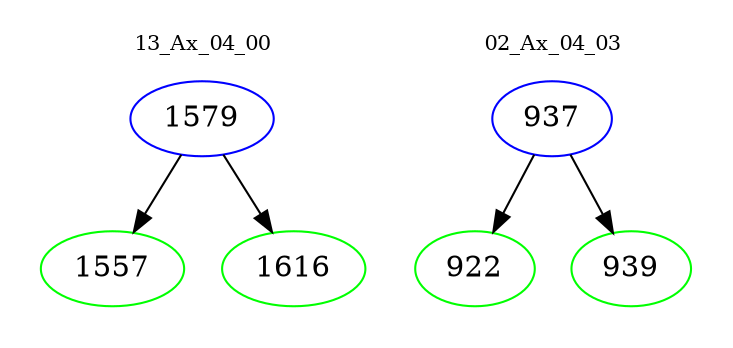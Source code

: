 digraph{
subgraph cluster_0 {
color = white
label = "13_Ax_04_00";
fontsize=10;
T0_1579 [label="1579", color="blue"]
T0_1579 -> T0_1557 [color="black"]
T0_1557 [label="1557", color="green"]
T0_1579 -> T0_1616 [color="black"]
T0_1616 [label="1616", color="green"]
}
subgraph cluster_1 {
color = white
label = "02_Ax_04_03";
fontsize=10;
T1_937 [label="937", color="blue"]
T1_937 -> T1_922 [color="black"]
T1_922 [label="922", color="green"]
T1_937 -> T1_939 [color="black"]
T1_939 [label="939", color="green"]
}
}
